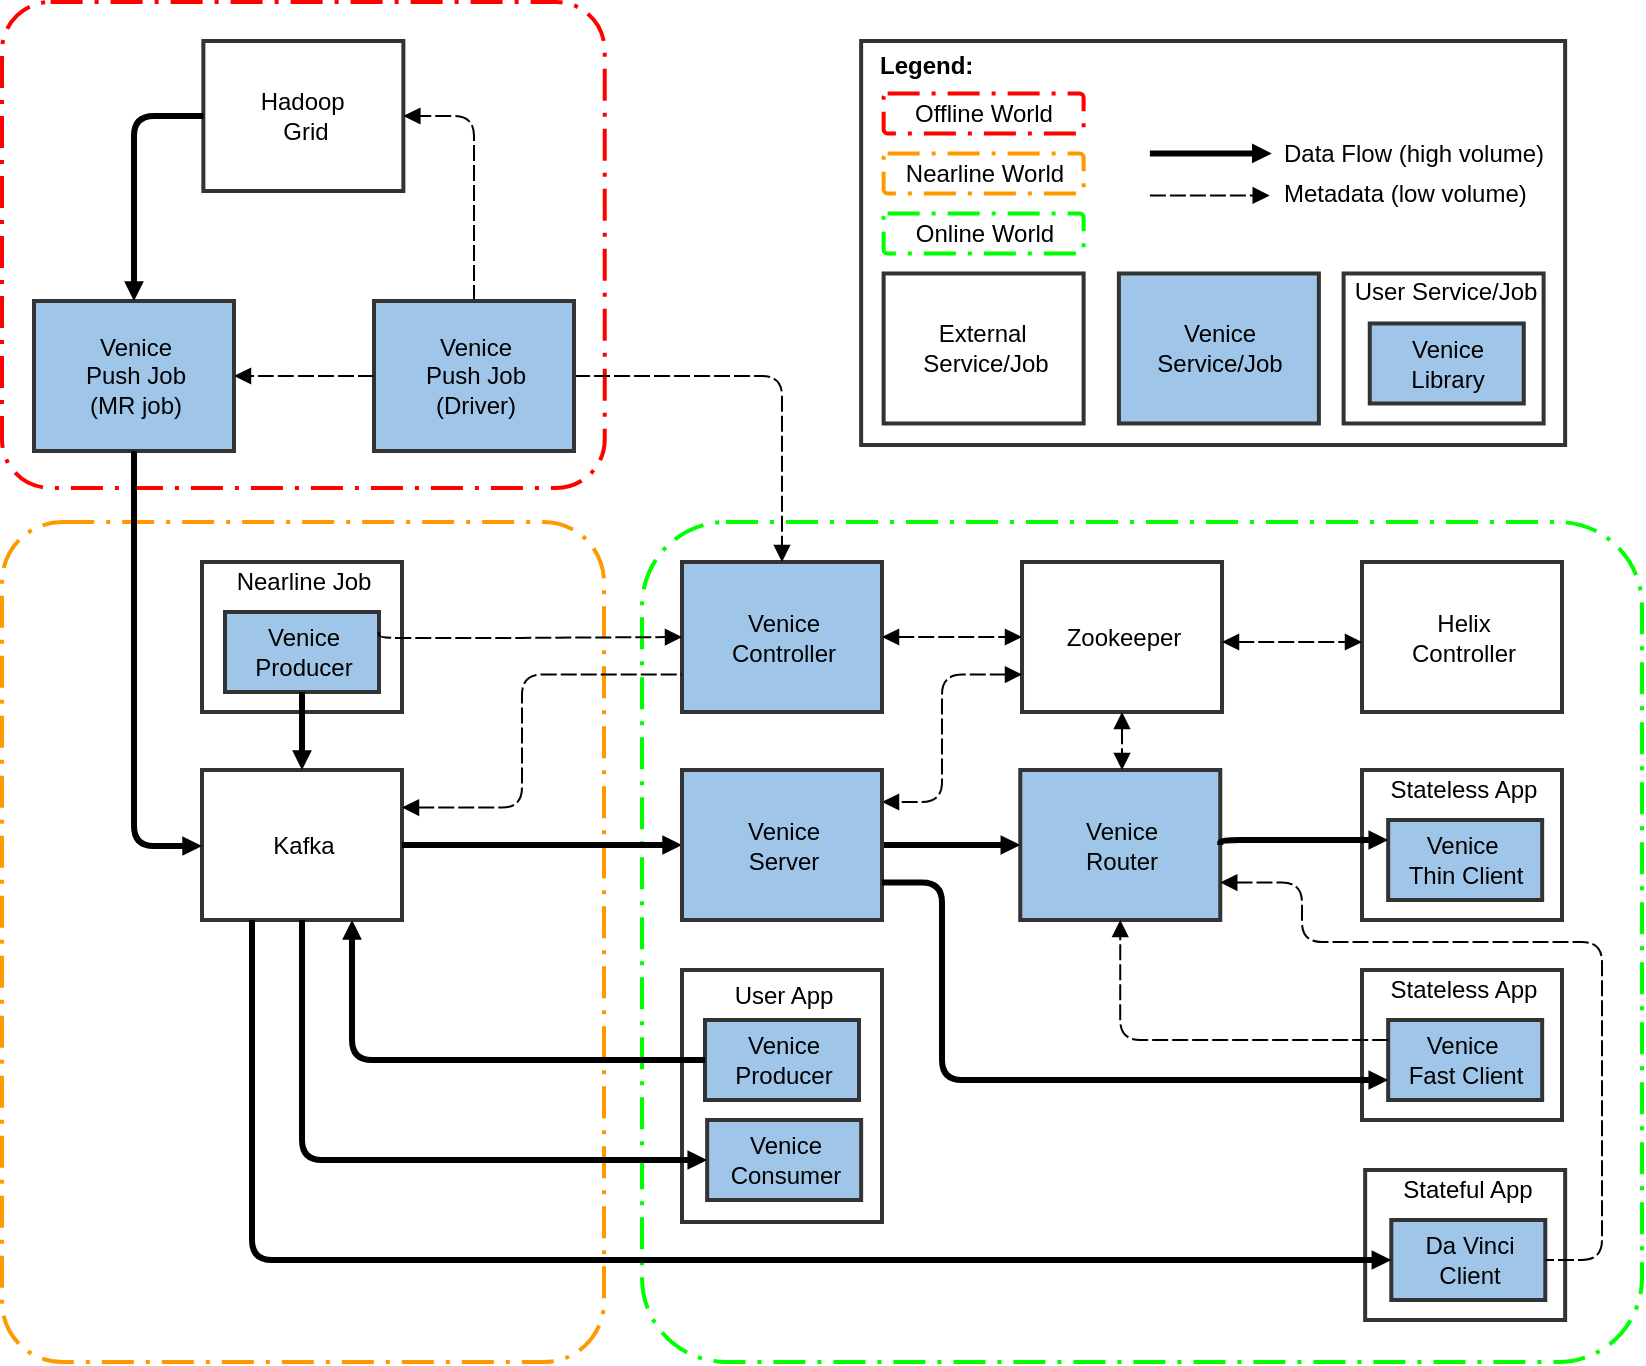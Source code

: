 <mxfile version="23.0.2" type="device">
  <diagram id="YfQHtT8Ea_gjUaj5En4G" name="Page-1">
    <mxGraphModel dx="1523" dy="1162" grid="1" gridSize="10" guides="1" tooltips="1" connect="1" arrows="1" fold="1" page="1" pageScale="1" pageWidth="850" pageHeight="1100" background="#FFFFFF" math="0" shadow="0">
      <root>
        <mxCell id="0" />
        <mxCell id="J9UiazW2wL2M" value="Layer 0" parent="0" />
        <mxCell id="16" style="shape=rect;rounded=1;arcSize=10;dashed=1;fillColor=none;dashPattern=8 3 1 3;strokeWidth=2;points=[[0.25,0,0],[0.5,0,0],[0.75,0,0],[1,0.25,0],[1,0.5,0],[1,0.75,0],[0.75,1,0],[0.5,1,0],[0.25,1,0],[0,0.75,0],[0,0.5,0],[0,0.25,0]];;shadow=0;strokeColor=#ff9900;opacity=100.0;gliffyId=24;" parent="J9UiazW2wL2M" vertex="1">
          <mxGeometry x="110" y="410" width="301" height="420" as="geometry" />
        </mxCell>
        <mxCell id="17" style="shape=rect;rounded=1;arcSize=10;dashed=1;fillColor=none;dashPattern=8 3 1 3;strokeWidth=2;points=[[0.25,0,0],[0.5,0,0],[0.75,0,0],[1,0.25,0],[1,0.5,0],[1,0.75,0],[0.75,1,0],[0.5,1,0],[0.25,1,0],[0,0.75,0],[0,0.5,0],[0,0.25,0]];;shadow=0;strokeColor=#00ff00;opacity=100.0;gliffyId=25;" parent="J9UiazW2wL2M" vertex="1">
          <mxGeometry x="430" y="410" width="500" height="420" as="geometry" />
        </mxCell>
        <mxCell id="2" style="shape=rect;rounded=1;arcSize=10;dashed=1;fillColor=none;dashPattern=8 3 1 3;strokeWidth=2;points=[[0.25,0,0],[0.5,0,0],[0.75,0,0],[1,0.25,0],[1,0.5,0],[1,0.75,0],[0.75,1,0],[0.5,1,0],[0.25,1,0],[0,0.75,0],[0,0.5,0],[0,0.25,0]];;shadow=0;strokeColor=#ff0000;opacity=100.0;gliffyId=22;" parent="J9UiazW2wL2M" vertex="1">
          <mxGeometry x="110" y="150" width="301.37" height="243" as="geometry" />
        </mxCell>
        <mxCell id="3" style="shape=rect;shadow=0;strokeWidth=2;fillColor=#ffffff;strokeColor=#333333;opacity=100.0;gliffyId=123;" parent="J9UiazW2wL2M" vertex="1">
          <mxGeometry x="539.57" y="169.5" width="352" height="202" as="geometry" />
        </mxCell>
        <mxCell id="4" value="&lt;div style=&#39;width: 93.0px;height:auto;word-break: break-word;&#39;&gt;&lt;div align=&quot;center&quot;&gt;&lt;span style=&quot;font-size:12px;text-decoration:none;font-family:Arial; line-height: 0;&quot;&gt;&lt;span style=&quot;text-decoration:none; line-height: normal;&quot;&gt;Venice&lt;/span&gt;&lt;/span&gt;&lt;/div&gt;&lt;div align=&quot;center&quot;&gt;&lt;span style=&quot;font-size:12px;text-decoration:none;font-family:Arial; line-height: 0;&quot;&gt;&lt;span style=&quot;text-decoration:none; line-height: normal;&quot;&gt;Router&lt;/span&gt;&lt;/span&gt;&lt;/div&gt;&lt;/div&gt;" style="shape=rect;shadow=0;strokeWidth=2;fillColor=#9fc5e8;strokeColor=#333333;opacity=100.0;html=1;nl2Br=0;verticalAlign=middle;align=center;spacingLeft=8.0;spacingRight=6;whiteSpace=wrap;gliffyId=2;" parent="J9UiazW2wL2M" vertex="1">
          <mxGeometry x="619.13" y="534" width="100" height="75" as="geometry" />
        </mxCell>
        <mxCell id="6" style="shape=filledEdge;strokeWidth=3;strokeColor=#000000;fillColor=none;startArrow=none;startFill=0;startSize=6;endArrow=block;endFill=1;endSize=2;rounded=1;gliffyId=9;edgeStyle=orthogonalEdgeStyle;exitX=1;exitY=0.5;exitDx=0;exitDy=0;" parent="J9UiazW2wL2M" source="36" target="4" edge="1">
          <mxGeometry width="100" height="100" relative="1" as="geometry">
            <Array as="points">
              <mxPoint x="560" y="572" />
              <mxPoint x="560" y="572" />
            </Array>
          </mxGeometry>
        </mxCell>
        <mxCell id="8" value="&lt;div style=&quot;width: 93.0px;height:auto;word-break: break-word;&quot;&gt;&lt;div align=&quot;center&quot;&gt;&lt;span style=&quot;font-size:12px;text-decoration:none;font-family:Arial; line-height: 0;&quot;&gt;&lt;span style=&quot;text-decoration:none; line-height: normal;&quot;&gt;Kafka&lt;/span&gt;&lt;/span&gt;&lt;/div&gt;&lt;/div&gt;" style="shape=rect;shadow=0;strokeWidth=2;fillColor=#FFFFFF;strokeColor=#333333;opacity=100.0;html=1;nl2Br=0;verticalAlign=middle;align=center;spacingLeft=8.0;spacingRight=6;whiteSpace=wrap;gliffyId=10;" parent="J9UiazW2wL2M" vertex="1">
          <mxGeometry x="210.0" y="534" width="100" height="75" as="geometry" />
        </mxCell>
        <mxCell id="9" style="shape=filledEdge;strokeWidth=3;strokeColor=#000000;fillColor=none;startArrow=none;startFill=0;startSize=6;endArrow=block;endFill=1;endSize=2;rounded=1;gliffyId=12;edgeStyle=orthogonalEdgeStyle;exitX=1;exitY=0.5;exitDx=0;exitDy=0;entryX=0;entryY=0.5;entryDx=0;entryDy=0;" parent="J9UiazW2wL2M" source="8" target="36" edge="1">
          <mxGeometry width="100" height="100" relative="1" as="geometry">
            <Array as="points">
              <mxPoint x="390" y="572" />
            </Array>
          </mxGeometry>
        </mxCell>
        <mxCell id="10" value="&lt;div style=&#39;width: 93.0px;height:auto;word-break: break-word;&#39;&gt;&lt;div align=&quot;center&quot;&gt;&lt;span style=&quot;font-size:12px;text-decoration:none;font-family:Arial; line-height: 0;&quot;&gt;&lt;span style=&quot;text-decoration:none; line-height: normal;&quot;&gt;Venice&lt;br /&gt;Push Job&lt;/span&gt;&lt;/span&gt;&lt;/div&gt;&lt;div align=&quot;center&quot;&gt;&lt;span style=&quot;font-size:12px;text-decoration:none;font-family:Arial; line-height: 0;&quot;&gt;&lt;span style=&quot;text-decoration:none; line-height: normal;&quot;&gt;(MR job)&lt;/span&gt;&lt;/span&gt;&lt;/div&gt;&lt;/div&gt;" style="shape=rect;shadow=0;strokeWidth=2;fillColor=#9fc5e8;strokeColor=#333333;opacity=100.0;html=1;nl2Br=0;verticalAlign=middle;align=center;spacingLeft=8.0;spacingRight=6;whiteSpace=wrap;gliffyId=13;" parent="J9UiazW2wL2M" vertex="1">
          <mxGeometry x="126" y="299.5" width="100" height="75" as="geometry" />
        </mxCell>
        <mxCell id="11" value="&lt;div style=&quot;width: 93.0px;height:auto;word-break: break-word;&quot;&gt;&lt;div align=&quot;center&quot;&gt;&lt;span style=&quot;font-size:12px;text-decoration:none;font-family:Arial; line-height: 0;&quot;&gt;&lt;span style=&quot;text-decoration:none; line-height: normal;&quot;&gt;Hadoop&amp;nbsp;&lt;/span&gt;&lt;/span&gt;&lt;/div&gt;&lt;div align=&quot;center&quot;&gt;&lt;span style=&quot;font-size:12px;text-decoration:none;font-family:Arial; line-height: 0;&quot;&gt;&lt;span style=&quot;text-decoration:none; line-height: normal;&quot;&gt;Grid&lt;/span&gt;&lt;/span&gt;&lt;/div&gt;&lt;/div&gt;" style="shape=rect;shadow=0;strokeWidth=2;fillColor=#FFFFFF;strokeColor=#333333;opacity=100.0;html=1;nl2Br=0;verticalAlign=middle;align=center;spacingLeft=8.0;spacingRight=6;whiteSpace=wrap;gliffyId=15;" parent="J9UiazW2wL2M" vertex="1">
          <mxGeometry x="210.68" y="169.5" width="100" height="75" as="geometry" />
        </mxCell>
        <mxCell id="12" style="shape=filledEdge;strokeWidth=3;strokeColor=#000000;fillColor=none;startArrow=none;startFill=0;startSize=6;endArrow=block;endFill=1;endSize=2;rounded=1;gliffyId=17;edgeStyle=orthogonalEdgeStyle;entryX=0.5;entryY=0;entryDx=0;entryDy=0;exitX=0;exitY=0.5;exitDx=0;exitDy=0;" parent="J9UiazW2wL2M" source="11" target="10" edge="1">
          <mxGeometry width="100" height="100" relative="1" as="geometry">
            <Array as="points">
              <mxPoint x="176" y="207" />
            </Array>
          </mxGeometry>
        </mxCell>
        <mxCell id="13" style="shape=filledEdge;strokeWidth=3;strokeColor=#000000;fillColor=none;startArrow=none;startFill=0;startSize=6;endArrow=block;endFill=1;endSize=2;rounded=1;gliffyId=18;edgeStyle=orthogonalEdgeStyle;" parent="J9UiazW2wL2M" source="10" target="8" edge="1">
          <mxGeometry width="100" height="100" relative="1" as="geometry">
            <Array as="points">
              <mxPoint x="176" y="572" />
            </Array>
          </mxGeometry>
        </mxCell>
        <mxCell id="18" value="&lt;div style=&#39;width: 93.0px;height:auto;word-break: break-word;&#39;&gt;&lt;div align=&quot;center&quot;&gt;&lt;span style=&quot;font-size:12px;text-decoration:none;font-family:Arial; line-height: 0;&quot;&gt;&lt;span style=&quot;text-decoration:none; line-height: normal;&quot;&gt;Venice&lt;/span&gt;&lt;/span&gt;&lt;/div&gt;&lt;div align=&quot;center&quot;&gt;&lt;span style=&quot;font-size:12px;text-decoration:none;font-family:Arial; line-height: 0;&quot;&gt;&lt;span style=&quot;text-decoration:none; line-height: normal;&quot;&gt;Controller&lt;/span&gt;&lt;/span&gt;&lt;/div&gt;&lt;/div&gt;" style="shape=rect;shadow=0;strokeWidth=2;fillColor=#9fc5e8;strokeColor=#333333;opacity=100.0;html=1;nl2Br=0;verticalAlign=middle;align=center;spacingLeft=8.0;spacingRight=6;whiteSpace=wrap;gliffyId=34;" parent="J9UiazW2wL2M" vertex="1">
          <mxGeometry x="450" y="430" width="100" height="75" as="geometry" />
        </mxCell>
        <mxCell id="19" value="&lt;div style=&#39;width: 93.0px;height:auto;word-break: break-word;&#39;&gt;&lt;div align=&quot;center&quot;&gt;&lt;span style=&quot;font-size:12px;text-decoration:none;font-family:Arial; line-height: 0;&quot;&gt;&lt;span style=&quot;text-decoration:none; line-height: normal;&quot;&gt;Zookeeper&lt;/span&gt;&lt;/span&gt;&lt;/div&gt;&lt;/div&gt;" style="shape=rect;shadow=0;strokeWidth=2;fillColor=#FFFFFF;strokeColor=#333333;opacity=100.0;html=1;nl2Br=0;verticalAlign=middle;align=center;spacingLeft=8.0;spacingRight=6;whiteSpace=wrap;gliffyId=41;" parent="J9UiazW2wL2M" vertex="1">
          <mxGeometry x="620.004" y="430" width="100" height="75" as="geometry" />
        </mxCell>
        <mxCell id="20" style="shape=filledEdge;strokeWidth=1;strokeColor=#000000;fillColor=none;startArrow=none;startFill=0;startSize=6;endArrow=block;endFill=1;endSize=6;rounded=1;dashed=1;fixDash=1;dashPattern=8.0 2.0;gliffyId=45;edgeStyle=orthogonalEdgeStyle;entryX=0.5;entryY=0;entryDx=0;entryDy=0;" parent="J9UiazW2wL2M" source="38" target="18" edge="1">
          <mxGeometry width="100" height="100" relative="1" as="geometry">
            <Array as="points">
              <mxPoint x="500" y="337" />
            </Array>
          </mxGeometry>
        </mxCell>
        <mxCell id="21" style="shape=filledEdge;strokeWidth=1;strokeColor=#000000;fillColor=none;startArrow=block;startFill=1;startSize=6;endArrow=block;endFill=1;endSize=6;rounded=1;dashed=1;fixDash=1;dashPattern=8.0 2.0;gliffyId=46;edgeStyle=orthogonalEdgeStyle;exitX=0;exitY=0.75;exitDx=0;exitDy=0;" parent="J9UiazW2wL2M" source="19" target="36" edge="1">
          <mxGeometry width="100" height="100" relative="1" as="geometry">
            <Array as="points">
              <mxPoint x="580" y="486" />
              <mxPoint x="580" y="550" />
            </Array>
          </mxGeometry>
        </mxCell>
        <mxCell id="24" style="shape=filledEdge;strokeWidth=1;strokeColor=#000000;fillColor=none;startArrow=none;startFill=0;startSize=6;endArrow=block;endFill=1;endSize=6;rounded=1;dashed=1;fixDash=1;dashPattern=8.0 2.0;gliffyId=51;edgeStyle=orthogonalEdgeStyle;entryX=1;entryY=0.5;entryDx=0;entryDy=0;exitX=0.5;exitY=0;exitDx=0;exitDy=0;" parent="J9UiazW2wL2M" source="38" target="11" edge="1">
          <mxGeometry width="100" height="100" relative="1" as="geometry">
            <Array as="points">
              <mxPoint x="346" y="207" />
            </Array>
            <mxPoint x="385.32" y="299.5" as="sourcePoint" />
            <mxPoint x="350.0" y="207" as="targetPoint" />
          </mxGeometry>
        </mxCell>
        <mxCell id="26" value="&lt;div style=&#39;width: 93.923px;height:auto;word-break: break-word;&#39;&gt;&lt;div align=&quot;center&quot;&gt;&lt;span style=&quot;font-size:12px;text-decoration:none;font-family:Arial; line-height: 0;&quot;&gt;&lt;span style=&quot;text-decoration:none; line-height: normal;&quot;&gt;Nearline World&lt;/span&gt;&lt;/span&gt;&lt;/div&gt;&lt;/div&gt;" style="shape=rect;rounded=1;arcSize=10;dashed=1;fillColor=none;dashPattern=8 3 1 3;strokeWidth=2;points=[[0.25,0,0],[0.5,0,0],[0.75,0,0],[1,0.25,0],[1,0.5,0],[1,0.75,0],[0.75,1,0],[0.5,1,0],[0.25,1,0],[0,0.75,0],[0,0.5,0],[0,0.25,0]];;shadow=0;strokeColor=#ff9900;opacity=100.0;html=1;nl2Br=0;verticalAlign=middle;align=center;spacingLeft=1.538;spacingRight=0;whiteSpace=wrap;gliffyId=57;" parent="J9UiazW2wL2M" vertex="1">
          <mxGeometry x="550.81" y="225.74" width="100" height="20" as="geometry" />
        </mxCell>
        <mxCell id="27" value="&lt;div style=&#39;width: 95.71px;height:auto;word-break: break-word;&#39;&gt;&lt;div align=&quot;center&quot;&gt;&lt;span style=&quot;font-size:12px;text-decoration:none;font-family:Arial; line-height: 0;&quot;&gt;&lt;span style=&quot;text-decoration:none; line-height: normal;&quot;&gt;Offline World&lt;/span&gt;&lt;/span&gt;&lt;/div&gt;&lt;/div&gt;" style="shape=rect;rounded=1;arcSize=10;dashed=1;fillColor=none;dashPattern=8 3 1 3;strokeWidth=2;points=[[0.25,0,0],[0.5,0,0],[0.75,0,0],[1,0.25,0],[1,0.5,0],[1,0.75,0],[0.75,1,0],[0.5,1,0],[0.25,1,0],[0,0.75,0],[0,0.5,0],[0,0.25,0]];;shadow=0;strokeColor=#ff0000;opacity=100.0;html=1;nl2Br=0;verticalAlign=middle;align=center;spacingLeft=0.645;spacingRight=0;whiteSpace=wrap;gliffyId=58;" parent="J9UiazW2wL2M" vertex="1">
          <mxGeometry x="550.81" y="195.74" width="100" height="20" as="geometry" />
        </mxCell>
        <mxCell id="28" value="&lt;div style=&#39;width: 93.923px;height:auto;word-break: break-word;&#39;&gt;&lt;div align=&quot;center&quot;&gt;&lt;span style=&quot;font-size:12px;text-decoration:none;font-family:Arial; line-height: 0;&quot;&gt;&lt;span style=&quot;text-decoration:none; line-height: normal;&quot;&gt;Online World&lt;/span&gt;&lt;/span&gt;&lt;/div&gt;&lt;/div&gt;" style="shape=rect;rounded=1;arcSize=10;dashed=1;fillColor=none;dashPattern=8 3 1 3;strokeWidth=2;points=[[0.25,0,0],[0.5,0,0],[0.75,0,0],[1,0.25,0],[1,0.5,0],[1,0.75,0],[0.75,1,0],[0.5,1,0],[0.25,1,0],[0,0.75,0],[0,0.5,0],[0,0.25,0]];;shadow=0;strokeColor=#00ff00;opacity=100.0;html=1;nl2Br=0;verticalAlign=middle;align=center;spacingLeft=1.538;spacingRight=0;whiteSpace=wrap;gliffyId=61;" parent="J9UiazW2wL2M" vertex="1">
          <mxGeometry x="550.81" y="255.74" width="100" height="20" as="geometry" />
        </mxCell>
        <mxCell id="29" value="&lt;div style=&quot;width: 93.0px;height:auto;word-break: break-word;&quot;&gt;&lt;div align=&quot;center&quot;&gt;&lt;span style=&quot;font-size:12px;text-decoration:none;font-family:Arial; line-height: 0;&quot;&gt;&lt;span style=&quot;text-decoration:none; line-height: normal;&quot;&gt;Venice&lt;br&gt;Service/Job&lt;/span&gt;&lt;/span&gt;&lt;/div&gt;&lt;/div&gt;" style="shape=rect;shadow=0;strokeWidth=2;fillColor=#9fc5e8;strokeColor=#333333;opacity=100.0;html=1;nl2Br=0;verticalAlign=middle;align=center;spacingLeft=8.0;spacingRight=6;whiteSpace=wrap;gliffyId=63;" parent="J9UiazW2wL2M" vertex="1">
          <mxGeometry x="668.44" y="285.74" width="100" height="75" as="geometry" />
        </mxCell>
        <mxCell id="30" value="&lt;div style=&quot;width: 93.0px;height:auto;word-break: break-word;&quot;&gt;&lt;div align=&quot;center&quot;&gt;&lt;span style=&quot;font-size:12px;text-decoration:none;font-family:Arial; line-height: normal;&quot;&gt; External&amp;nbsp;&lt;/span&gt;&lt;/div&gt;&lt;div align=&quot;center&quot;&gt;&lt;span style=&quot;font-size:12px;text-decoration:none;font-family:Arial; line-height: normal;&quot;&gt;Service/Job&lt;/span&gt;&lt;/div&gt;&lt;/div&gt;" style="shape=rect;shadow=0;strokeWidth=2;fillColor=#FFFFFF;strokeColor=#333333;opacity=100.0;html=1;nl2Br=0;verticalAlign=middle;align=center;spacingLeft=8.0;spacingRight=6;whiteSpace=wrap;gliffyId=257;" parent="J9UiazW2wL2M" vertex="1">
          <mxGeometry x="550.81" y="285.74" width="100" height="75" as="geometry" />
        </mxCell>
        <mxCell id="31" style="shape=filledEdge;strokeWidth=3;strokeColor=#000000;fillColor=none;startArrow=none;startFill=0;startSize=6;endArrow=block;endFill=1;endSize=2;rounded=1;gliffyId=67;edgeStyle=orthogonalEdgeStyle;" parent="J9UiazW2wL2M" edge="1">
          <mxGeometry width="99.98" height="100" relative="1" as="geometry">
            <mxPoint x="683.94" y="225.74" as="sourcePoint" />
            <mxPoint x="744.864" y="225.74" as="targetPoint" />
            <Array as="points">
              <mxPoint x="714.402" y="225.74" />
            </Array>
          </mxGeometry>
        </mxCell>
        <mxCell id="32" value="&lt;div style=&#39;width: 139.112px;height:auto;word-break: break-word;&#39;&gt;&lt;div align=&quot;left&quot;&gt;&lt;span style=&quot;font-size:12px;font-family:Arial; line-height: 0;&quot;&gt;&lt;span style=&quot; line-height: normal;&quot;&gt;Data Flow (high volume)&lt;/span&gt;&lt;/span&gt;&lt;/div&gt;&lt;/div&gt;" style="text;html=1;nl2Br=0;html=1;nl2Br=0;verticalAlign=middle;align=left;spacingLeft=0.0;spacingRight=0;whiteSpace=wrap;gliffyId=71;" parent="J9UiazW2wL2M" vertex="1">
          <mxGeometry x="749.458" y="218.74" width="142.112" height="14" as="geometry" />
        </mxCell>
        <mxCell id="33" style="shape=filledEdge;strokeWidth=1;strokeColor=#000000;fillColor=none;startArrow=none;startFill=0;startSize=6;endArrow=block;endFill=1;endSize=6;rounded=1;dashed=1;fixDash=1;dashPattern=8.0 2.0;gliffyId=77;edgeStyle=orthogonalEdgeStyle;" parent="J9UiazW2wL2M" edge="1">
          <mxGeometry width="99.98" height="100" relative="1" as="geometry">
            <mxPoint x="683.94" y="246.74" as="sourcePoint" />
            <mxPoint x="743.864" y="246.74" as="targetPoint" />
            <Array as="points">
              <mxPoint x="713.902" y="246.74" />
            </Array>
          </mxGeometry>
        </mxCell>
        <mxCell id="34" value="&lt;div style=&#39;width: 139.112px;height:auto;word-break: break-word;&#39;&gt;&lt;div align=&quot;left&quot;&gt;&lt;span style=&quot;font-size:12px;font-family:Arial; line-height: 0;&quot;&gt;&lt;span style=&quot; line-height: normal;&quot;&gt;Metadata (low volume)&lt;/span&gt;&lt;/span&gt;&lt;/div&gt;&lt;/div&gt;" style="text;html=1;nl2Br=0;html=1;nl2Br=0;verticalAlign=middle;align=left;spacingLeft=0.0;spacingRight=0;whiteSpace=wrap;gliffyId=76;" parent="J9UiazW2wL2M" vertex="1">
          <mxGeometry x="749.458" y="238.74" width="142.112" height="14" as="geometry" />
        </mxCell>
        <mxCell id="35" value="&lt;div style=&#39;width: 147.0px;height:auto;word-break: break-word;&#39;&gt;&lt;div align=&quot;left&quot;&gt;&lt;span style=&quot;font-weight:bold;font-size:12px;font-family:Arial; line-height: 0;&quot;&gt;&lt;span style=&quot; line-height: normal;&quot;&gt;Legend:&lt;/span&gt;&lt;/span&gt;&lt;/div&gt;&lt;/div&gt;" style="text;html=1;nl2Br=0;html=1;nl2Br=0;verticalAlign=middle;align=left;spacingLeft=0.0;spacingRight=0;whiteSpace=wrap;gliffyId=120;" parent="J9UiazW2wL2M" vertex="1">
          <mxGeometry x="546.81" y="174.5" width="150" height="14" as="geometry" />
        </mxCell>
        <mxCell id="36" value="&lt;div style=&#39;width: 93.0px;height:auto;word-break: break-word;&#39;&gt;&lt;div align=&quot;center&quot;&gt;&lt;span style=&quot;font-size:12px;text-decoration:none;font-family:Arial; line-height: 0;&quot;&gt;&lt;span style=&quot;text-decoration:none; line-height: normal;&quot;&gt;Venice&lt;/span&gt;&lt;/span&gt;&lt;/div&gt;&lt;div align=&quot;center&quot;&gt;&lt;span style=&quot;font-size:12px;text-decoration:none;font-family:Arial; line-height: 0;&quot;&gt;&lt;span style=&quot;text-decoration:none; line-height: normal;&quot;&gt;Server&lt;/span&gt;&lt;/span&gt;&lt;/div&gt;&lt;/div&gt;" style="shape=rect;shadow=0;strokeWidth=2;fillColor=#9fc5e8;strokeColor=#333333;opacity=100.0;html=1;nl2Br=0;verticalAlign=middle;align=center;spacingLeft=8.0;spacingRight=6;whiteSpace=wrap;gliffyId=7;" parent="J9UiazW2wL2M" vertex="1">
          <mxGeometry x="450" y="534" width="100" height="75" as="geometry" />
        </mxCell>
        <mxCell id="37" style="shape=filledEdge;strokeWidth=1;strokeColor=#000000;fillColor=none;startArrow=block;startFill=1;startSize=6;endArrow=none;endFill=0;endSize=6;rounded=1;dashed=1;fixDash=1;dashPattern=8.0 2.0;gliffyId=146;edgeStyle=orthogonalEdgeStyle;entryX=0;entryY=0.75;entryDx=0;entryDy=0;exitX=1;exitY=0.25;exitDx=0;exitDy=0;" parent="J9UiazW2wL2M" source="8" target="18" edge="1">
          <mxGeometry width="100" height="100" relative="1" as="geometry">
            <Array as="points">
              <mxPoint x="370" y="553" />
              <mxPoint x="370" y="486" />
            </Array>
          </mxGeometry>
        </mxCell>
        <mxCell id="38" value="&lt;div style=&quot;width: 93.0px;height:auto;word-break: break-word;&quot;&gt;&lt;div align=&quot;center&quot;&gt;&lt;span style=&quot;font-size:12px;text-decoration:none;font-family:Arial; line-height: 0;&quot;&gt;&lt;span style=&quot;text-decoration:none; line-height: normal;&quot;&gt;Venice &lt;br&gt;Push Job&lt;/span&gt;&lt;/span&gt;&lt;/div&gt;&lt;div align=&quot;center&quot;&gt;&lt;span style=&quot;font-size:12px;text-decoration:none;font-family:Arial; line-height: 0;&quot;&gt;&lt;span style=&quot;text-decoration:none; line-height: normal;&quot;&gt;(Driver)&lt;/span&gt;&lt;/span&gt;&lt;/div&gt;&lt;/div&gt;" style="shape=rect;shadow=0;strokeWidth=2;fillColor=#9fc5e8;strokeColor=#333333;opacity=100.0;html=1;nl2Br=0;verticalAlign=middle;align=center;spacingLeft=8.0;spacingRight=6;whiteSpace=wrap;gliffyId=161;" parent="J9UiazW2wL2M" vertex="1">
          <mxGeometry x="296" y="299.5" width="100" height="75" as="geometry" />
        </mxCell>
        <mxCell id="39" style="shape=filledEdge;strokeWidth=1;strokeColor=#000000;fillColor=none;startArrow=none;startFill=0;startSize=6;endArrow=block;endFill=1;endSize=6;rounded=1;dashed=1;fixDash=1;dashPattern=8.0 2.0;gliffyId=163;edgeStyle=orthogonalEdgeStyle;" parent="J9UiazW2wL2M" source="38" target="10" edge="1">
          <mxGeometry width="100" height="100" relative="1" as="geometry">
            <Array as="points">
              <mxPoint x="296" y="337" />
              <mxPoint x="272.667" y="337" />
              <mxPoint x="249.333" y="337" />
              <mxPoint x="226" y="337" />
            </Array>
          </mxGeometry>
        </mxCell>
        <mxCell id="40" style="group;gliffyId=207;" parent="J9UiazW2wL2M" vertex="1">
          <mxGeometry x="210.0" y="430" width="100" height="75" as="geometry" />
        </mxCell>
        <mxCell id="41" value="&lt;div style=&quot;width: 93.0px;height:auto;word-break: break-word;&quot;&gt;&lt;div align=&quot;center&quot;&gt;&lt;span style=&quot;font-size:12px;text-decoration:none;font-family:Arial; line-height: 0;&quot;&gt;&lt;span style=&quot;text-decoration:none; line-height: normal;&quot;&gt;Nearline Job&lt;/span&gt;&lt;/span&gt;&lt;/div&gt;&lt;div align=&quot;center&quot;&gt;&lt;span style=&quot;font-size:12px;text-decoration:none;font-family:Arial; line-height: 0;&quot;&gt;&lt;span style=&quot;text-decoration:none; line-height: normal;&quot;&gt;&amp;nbsp;&lt;/span&gt;&lt;/span&gt;&lt;/div&gt;&lt;div align=&quot;center&quot;&gt;&lt;span style=&quot;font-size:12px;text-decoration:none;font-family:Arial; line-height: 0;&quot;&gt;&lt;span style=&quot;text-decoration:none; line-height: normal;&quot;&gt;&amp;nbsp;&lt;/span&gt;&lt;/span&gt;&lt;/div&gt;&lt;div align=&quot;center&quot;&gt;&lt;span style=&quot;font-size:12px;text-decoration:none;font-family:Arial; line-height: 0;&quot;&gt;&lt;span style=&quot;text-decoration:none; line-height: normal;&quot;&gt;&amp;nbsp;&lt;/span&gt;&lt;/span&gt;&lt;/div&gt;&lt;div align=&quot;center&quot;&gt;&lt;span style=&quot;font-size:12px;text-decoration:none;font-family:Arial; line-height: 0;&quot;&gt;&lt;span style=&quot;text-decoration:none; line-height: normal;&quot;&gt;&amp;nbsp;&lt;/span&gt;&lt;/span&gt;&lt;/div&gt;&lt;/div&gt;" style="shape=rect;shadow=0;strokeWidth=2;fillColor=#FFFFFF;strokeColor=#333333;opacity=100.0;html=1;nl2Br=0;verticalAlign=middle;align=center;spacingLeft=8.0;spacingRight=6;whiteSpace=wrap;gliffyId=19;" parent="40" vertex="1">
          <mxGeometry width="100" height="75" as="geometry" />
        </mxCell>
        <mxCell id="42" value="&lt;div style=&#39;width: 70.92px;height:auto;word-break: break-word;&#39;&gt;&lt;div align=&quot;center&quot;&gt;&lt;span style=&quot;font-size:12px;text-decoration:none;font-family:Arial; line-height: 0;&quot;&gt;&lt;span style=&quot;text-decoration:none; line-height: normal;&quot;&gt;Venice Producer&lt;/span&gt;&lt;/span&gt;&lt;/div&gt;&lt;/div&gt;" style="shape=rect;shadow=0;strokeWidth=2;fillColor=#9fc5e8;strokeColor=#333333;opacity=100.0;html=1;nl2Br=0;verticalAlign=middle;align=center;spacingLeft=7.54;spacingRight=6;whiteSpace=wrap;gliffyId=171;" parent="40" vertex="1">
          <mxGeometry x="11.5" y="25" width="77" height="40" as="geometry" />
        </mxCell>
        <mxCell id="49" style="group;gliffyId=191;" parent="J9UiazW2wL2M" vertex="1">
          <mxGeometry x="790" y="534" width="100" height="75" as="geometry" />
        </mxCell>
        <mxCell id="50" value="&lt;div style=&#39;width: 93.0px;height:auto;word-break: break-word;&#39;&gt;&lt;div align=&quot;center&quot;&gt;&lt;span style=&quot;font-size:12px;font-family:Arial; line-height: normal;&quot;&gt;Stateless App&lt;span style=&quot;text-decoration:none; line-height: normal;&quot;&gt;&lt;br /&gt;&lt;/span&gt;&lt;/span&gt;&lt;/div&gt;&lt;div align=&quot;center&quot;&gt;&lt;span style=&quot;font-size:12px;text-decoration:none;font-family:Arial; line-height: normal;&quot;&gt;&amp;nbsp;&lt;/span&gt;&lt;/div&gt;&lt;div align=&quot;center&quot;&gt;&lt;span style=&quot;font-size:12px;text-decoration:none;font-family:Arial; line-height: normal;&quot;&gt;&amp;nbsp;&lt;/span&gt;&lt;/div&gt;&lt;div align=&quot;center&quot;&gt;&lt;span style=&quot;font-size:12px;text-decoration:none;font-family:Arial; line-height: normal;&quot;&gt;&amp;nbsp;&lt;/span&gt;&lt;/div&gt;&lt;div align=&quot;center&quot;&gt;&lt;span style=&quot;font-size:12px;text-decoration:none;font-family:Arial; line-height: normal;&quot;&gt;&amp;nbsp;&lt;/span&gt;&lt;/div&gt;&lt;/div&gt;" style="shape=rect;shadow=0;strokeWidth=2;fillColor=#ffffff;strokeColor=#333333;opacity=100.0;html=1;nl2Br=0;verticalAlign=middle;align=center;spacingLeft=8.0;spacingRight=6;whiteSpace=wrap;gliffyId=0;" parent="49" vertex="1">
          <mxGeometry width="100" height="75" as="geometry" />
        </mxCell>
        <mxCell id="51" value="&lt;div style=&quot;width: 70.92px;height:auto;word-break: break-word;&quot;&gt;&lt;div align=&quot;center&quot;&gt;&lt;span style=&quot;font-size:12px;text-decoration:none;font-family:Arial; line-height: 0;&quot;&gt;&lt;span style=&quot;text-decoration:none; line-height: normal;&quot;&gt;Venice&amp;nbsp;&lt;/span&gt;&lt;/span&gt;&lt;/div&gt;&lt;div align=&quot;center&quot;&gt;&lt;span style=&quot;font-size:12px;text-decoration:none;font-family:Arial; line-height: 0;&quot;&gt;&lt;span style=&quot;text-decoration:none; line-height: normal;&quot;&gt;Thin Client&lt;/span&gt;&lt;/span&gt;&lt;/div&gt;&lt;/div&gt;" style="shape=rect;shadow=0;strokeWidth=2;fillColor=#9fc5e8;strokeColor=#333333;opacity=100.0;html=1;nl2Br=0;verticalAlign=middle;align=center;spacingLeft=7.54;spacingRight=6;whiteSpace=wrap;gliffyId=173;" parent="49" vertex="1">
          <mxGeometry x="13.074" y="25" width="77" height="40" as="geometry" />
        </mxCell>
        <mxCell id="52" style="group;gliffyId=237;" parent="J9UiazW2wL2M" vertex="1">
          <mxGeometry x="790.0" y="634" width="100" height="75" as="geometry" />
        </mxCell>
        <mxCell id="53" value="&lt;div style=&#39;width: 93.0px;height:auto;word-break: break-word;&#39;&gt;&lt;div align=&quot;center&quot;&gt;&lt;span style=&quot;font-size:12px;font-family:Arial; line-height: normal;&quot;&gt;Stateless App&lt;span style=&quot;text-decoration:none; line-height: normal;&quot;&gt;&lt;br /&gt;&lt;/span&gt;&lt;/span&gt;&lt;/div&gt;&lt;div align=&quot;center&quot;&gt;&lt;span style=&quot;font-size:12px;text-decoration:none;font-family:Arial; line-height: normal;&quot;&gt;&amp;nbsp;&lt;/span&gt;&lt;/div&gt;&lt;div align=&quot;center&quot;&gt;&lt;span style=&quot;font-size:12px;text-decoration:none;font-family:Arial; line-height: normal;&quot;&gt;&amp;nbsp;&lt;/span&gt;&lt;/div&gt;&lt;div align=&quot;center&quot;&gt;&lt;span style=&quot;font-size:12px;text-decoration:none;font-family:Arial; line-height: normal;&quot;&gt;&amp;nbsp;&lt;/span&gt;&lt;/div&gt;&lt;div align=&quot;center&quot;&gt;&lt;span style=&quot;font-size:12px;text-decoration:none;font-family:Arial; line-height: normal;&quot;&gt;&amp;nbsp;&lt;/span&gt;&lt;/div&gt;&lt;/div&gt;" style="shape=rect;shadow=0;strokeWidth=2;fillColor=#ffffff;strokeColor=#333333;opacity=100.0;html=1;nl2Br=0;verticalAlign=middle;align=center;spacingLeft=8.0;spacingRight=6;whiteSpace=wrap;gliffyId=240;" parent="52" vertex="1">
          <mxGeometry width="100" height="75" as="geometry" />
        </mxCell>
        <mxCell id="54" value="&lt;div style=&quot;width: 70.92px;height:auto;word-break: break-word;&quot;&gt;&lt;div align=&quot;center&quot;&gt;&lt;span style=&quot;font-size:12px;text-decoration:none;font-family:Arial; line-height: 0;&quot;&gt;&lt;span style=&quot;text-decoration:none; line-height: normal;&quot;&gt;Venice&amp;nbsp;&lt;/span&gt;&lt;/span&gt;&lt;/div&gt;&lt;div align=&quot;center&quot;&gt;&lt;span style=&quot;font-size:12px;text-decoration:none;font-family:Arial; line-height: 0;&quot;&gt;&lt;span style=&quot;text-decoration:none; line-height: normal;&quot;&gt;Fast Client&lt;/span&gt;&lt;/span&gt;&lt;/div&gt;&lt;/div&gt;" style="shape=rect;shadow=0;strokeWidth=2;fillColor=#9fc5e8;strokeColor=#333333;opacity=100.0;html=1;nl2Br=0;verticalAlign=middle;align=center;spacingLeft=7.54;spacingRight=6;whiteSpace=wrap;gliffyId=238;" parent="52" vertex="1">
          <mxGeometry x="13.074" y="25" width="77" height="40" as="geometry" />
        </mxCell>
        <mxCell id="55" style="group;gliffyId=268;" parent="J9UiazW2wL2M" vertex="1">
          <mxGeometry x="780.81" y="285.74" width="100" height="75" as="geometry" />
        </mxCell>
        <mxCell id="56" value="&lt;div style=&quot;width: 93.0px;height:auto;word-break: break-word;&quot;&gt;&lt;div align=&quot;center&quot;&gt;&lt;span style=&quot;font-size:12px;font-family:Arial; line-height: normal;&quot;&gt;User Service/Job&lt;span style=&quot;text-decoration:none; line-height: normal;&quot;&gt;&lt;br&gt;&lt;/span&gt;&lt;/span&gt;&lt;/div&gt;&lt;div align=&quot;center&quot;&gt;&lt;span style=&quot;font-size:12px;text-decoration:none;font-family:Arial; line-height: normal;&quot;&gt;&amp;nbsp;&lt;/span&gt;&lt;/div&gt;&lt;div align=&quot;center&quot;&gt;&lt;span style=&quot;font-size:12px;text-decoration:none;font-family:Arial; line-height: normal;&quot;&gt;&amp;nbsp;&lt;/span&gt;&lt;/div&gt;&lt;div align=&quot;center&quot;&gt;&lt;span style=&quot;font-size:12px;text-decoration:none;font-family:Arial; line-height: normal;&quot;&gt;&amp;nbsp;&lt;/span&gt;&lt;/div&gt;&lt;div align=&quot;center&quot;&gt;&lt;span style=&quot;font-size:12px;text-decoration:none;font-family:Arial; line-height: normal;&quot;&gt;&amp;nbsp;&lt;/span&gt;&lt;/div&gt;&lt;/div&gt;" style="shape=rect;shadow=0;strokeWidth=2;fillColor=#ffffff;strokeColor=#333333;opacity=100.0;html=1;nl2Br=0;verticalAlign=middle;align=center;spacingLeft=8.0;spacingRight=6;whiteSpace=wrap;gliffyId=271;" parent="55" vertex="1">
          <mxGeometry width="100" height="75" as="geometry" />
        </mxCell>
        <mxCell id="57" value="&lt;div style=&#39;width: 70.92px;height:auto;word-break: break-word;&#39;&gt;&lt;div align=&quot;center&quot;&gt;&lt;span style=&quot;font-size:12px;text-decoration:none;font-family:Arial; line-height: 0;&quot;&gt;&lt;span style=&quot;text-decoration:none; line-height: normal;&quot;&gt;Venice Library&lt;/span&gt;&lt;/span&gt;&lt;/div&gt;&lt;/div&gt;" style="shape=rect;shadow=0;strokeWidth=2;fillColor=#9fc5e8;strokeColor=#333333;opacity=100.0;html=1;nl2Br=0;verticalAlign=middle;align=center;spacingLeft=7.54;spacingRight=6;whiteSpace=wrap;gliffyId=269;" parent="55" vertex="1">
          <mxGeometry x="13.074" y="25" width="77" height="40" as="geometry" />
        </mxCell>
        <mxCell id="58" value="&lt;div style=&#39;width: 93.0px;height:auto;word-break: break-word;&#39;&gt;&lt;div align=&quot;center&quot;&gt;&lt;span style=&quot;font-size:12px;font-family:Arial; line-height: normal;&quot;&gt;Stateful App&lt;span style=&quot;text-decoration:none; line-height: normal;&quot;&gt;&lt;br /&gt;&lt;/span&gt;&lt;/span&gt;&lt;/div&gt;&lt;div align=&quot;center&quot;&gt;&lt;span style=&quot;font-size:12px;text-decoration:none;font-family:Arial; line-height: normal;&quot;&gt;&amp;nbsp;&lt;/span&gt;&lt;/div&gt;&lt;div align=&quot;center&quot;&gt;&lt;span style=&quot;font-size:12px;text-decoration:none;font-family:Arial; line-height: normal;&quot;&gt;&amp;nbsp;&lt;/span&gt;&lt;/div&gt;&lt;div align=&quot;center&quot;&gt;&lt;span style=&quot;font-size:12px;text-decoration:none;font-family:Arial; line-height: normal;&quot;&gt;&amp;nbsp;&lt;/span&gt;&lt;/div&gt;&lt;div align=&quot;center&quot;&gt;&lt;span style=&quot;font-size:12px;text-decoration:none;font-family:Arial; line-height: normal;&quot;&gt;&amp;nbsp;&lt;/span&gt;&lt;/div&gt;&lt;/div&gt;" style="shape=rect;shadow=0;strokeWidth=2;fillColor=#ffffff;strokeColor=#333333;opacity=100.0;html=1;nl2Br=0;verticalAlign=middle;align=center;spacingLeft=8.0;spacingRight=6;whiteSpace=wrap;gliffyId=182;" parent="J9UiazW2wL2M" vertex="1">
          <mxGeometry x="791.574" y="734" width="100" height="75" as="geometry" />
        </mxCell>
        <mxCell id="59" value="&lt;div style=&#39;width: 70.92px;height:auto;word-break: break-word;&#39;&gt;&lt;div align=&quot;center&quot;&gt;&lt;span style=&quot;font-size:12px;text-decoration:none;font-family:Arial; line-height: 0;&quot;&gt;&lt;span style=&quot;text-decoration:none; line-height: normal;&quot;&gt;Da Vinci Client&lt;/span&gt;&lt;/span&gt;&lt;/div&gt;&lt;/div&gt;" style="shape=rect;shadow=0;strokeWidth=2;fillColor=#9fc5e8;strokeColor=#333333;opacity=100.0;html=1;nl2Br=0;verticalAlign=middle;align=center;spacingLeft=7.54;spacingRight=6;whiteSpace=wrap;gliffyId=180;" parent="J9UiazW2wL2M" vertex="1">
          <mxGeometry x="804.649" y="759" width="77" height="40" as="geometry" />
        </mxCell>
        <mxCell id="60" style="shape=filledEdge;strokeWidth=3;strokeColor=#000000;fillColor=none;startArrow=none;startFill=0;startSize=6;endArrow=block;endFill=1;endSize=2;rounded=1;gliffyId=186;edgeStyle=orthogonalEdgeStyle;exitX=0.25;exitY=1;exitDx=0;exitDy=0;" parent="J9UiazW2wL2M" source="8" target="59" edge="1">
          <mxGeometry width="100" height="100" relative="1" as="geometry">
            <Array as="points">
              <mxPoint x="235" y="779" />
            </Array>
          </mxGeometry>
        </mxCell>
        <mxCell id="63" style="shape=filledEdge;strokeWidth=1;strokeColor=#000000;fillColor=none;startArrow=none;startFill=0;startSize=6;endArrow=block;endFill=1;endSize=6;rounded=1;dashed=1;fixDash=1;dashPattern=8.0 2.0;gliffyId=254;edgeStyle=orthogonalEdgeStyle;exitX=0;exitY=0.25;exitDx=0;exitDy=0;entryX=0.5;entryY=1;entryDx=0;entryDy=0;" parent="J9UiazW2wL2M" source="54" target="4" edge="1">
          <mxGeometry width="100" height="100" relative="1" as="geometry">
            <Array as="points">
              <mxPoint x="669" y="669" />
            </Array>
          </mxGeometry>
        </mxCell>
        <mxCell id="70" style="shape=filledEdge;strokeWidth=1;strokeColor=#000000;fillColor=none;startArrow=none;startFill=0;startSize=6;endArrow=block;endFill=1;endSize=6;rounded=1;dashed=1;fixDash=1;dashPattern=8.0 2.0;gliffyId=213;edgeStyle=orthogonalEdgeStyle;exitX=1;exitY=0.25;exitDx=0;exitDy=0;entryX=0;entryY=0.5;entryDx=0;entryDy=0;" parent="J9UiazW2wL2M" source="42" target="18" edge="1">
          <mxGeometry width="100" height="100" relative="1" as="geometry">
            <Array as="points">
              <mxPoint x="299" y="468" />
              <mxPoint x="360" y="468" />
            </Array>
            <mxPoint x="355" y="460.5" as="sourcePoint" />
            <mxPoint x="420" y="400" as="targetPoint" />
          </mxGeometry>
        </mxCell>
        <mxCell id="71" style="shape=filledEdge;strokeWidth=1;strokeColor=#000000;fillColor=none;startArrow=block;startFill=1;startSize=6;endArrow=block;endFill=1;endSize=6;rounded=1;dashed=1;fixDash=1;dashPattern=8.0 2.0;gliffyId=216;edgeStyle=orthogonalEdgeStyle;" parent="J9UiazW2wL2M" source="19" target="4" edge="1">
          <mxGeometry width="100" height="100" relative="1" as="geometry">
            <Array as="points">
              <mxPoint x="669" y="540" />
              <mxPoint x="669" y="540" />
            </Array>
          </mxGeometry>
        </mxCell>
        <mxCell id="72" value="&lt;div style=&#39;width: 93.0px;height:auto;word-break: break-word;&#39;&gt;&lt;div align=&quot;center&quot;&gt;&lt;span style=&quot;font-size:12px;text-decoration:none;font-family:Arial; line-height: 0;&quot;&gt;&lt;span style=&quot;text-decoration:none; line-height: normal;&quot;&gt;Helix&lt;/span&gt;&lt;/span&gt;&lt;/div&gt;&lt;div align=&quot;center&quot;&gt;&lt;span style=&quot;font-size:12px;text-decoration:none;font-family:Arial; line-height: 0;&quot;&gt;&lt;span style=&quot;text-decoration:none; line-height: normal;&quot;&gt;Controller&lt;/span&gt;&lt;/span&gt;&lt;/div&gt;&lt;/div&gt;" style="shape=rect;shadow=0;strokeWidth=2;fillColor=#ffffff;strokeColor=#333333;opacity=100.0;html=1;nl2Br=0;verticalAlign=middle;align=center;spacingLeft=8.0;spacingRight=6;whiteSpace=wrap;gliffyId=217;" parent="J9UiazW2wL2M" vertex="1">
          <mxGeometry x="790.0" y="430" width="100" height="75" as="geometry" />
        </mxCell>
        <mxCell id="74" style="shape=filledEdge;strokeWidth=1;strokeColor=#000000;fillColor=none;startArrow=block;startFill=1;startSize=6;endArrow=block;endFill=1;endSize=6;rounded=1;dashed=1;fixDash=1;dashPattern=8.0 2.0;gliffyId=223;edgeStyle=orthogonalEdgeStyle;" parent="J9UiazW2wL2M" source="19" target="72" edge="1">
          <mxGeometry width="100" height="100" relative="1" as="geometry">
            <Array as="points">
              <mxPoint x="760" y="470" />
              <mxPoint x="760" y="470" />
            </Array>
          </mxGeometry>
        </mxCell>
        <mxCell id="7" style="shape=filledEdge;strokeWidth=3;strokeColor=#000000;fillColor=none;startArrow=none;startFill=0;startSize=6;endArrow=block;endFill=1;endSize=2;rounded=1;gliffyId=242;edgeStyle=orthogonalEdgeStyle;entryX=0;entryY=0.75;entryDx=0;entryDy=0;exitX=1;exitY=0.75;exitDx=0;exitDy=0;" parent="J9UiazW2wL2M" source="36" target="54" edge="1">
          <mxGeometry width="100" height="100" relative="1" as="geometry">
            <Array as="points">
              <mxPoint x="580" y="590" />
              <mxPoint x="580" y="689" />
            </Array>
          </mxGeometry>
        </mxCell>
        <mxCell id="5" style="shape=filledEdge;strokeWidth=3;strokeColor=#000000;fillColor=none;startArrow=none;startFill=0;startSize=6;endArrow=block;endFill=1;endSize=2;rounded=1;gliffyId=5;edgeStyle=orthogonalEdgeStyle;entryX=0;entryY=0.25;entryDx=0;entryDy=0;exitX=1;exitY=0.5;exitDx=0;exitDy=0;" parent="J9UiazW2wL2M" source="4" target="51" edge="1">
          <mxGeometry width="100" height="100" relative="1" as="geometry">
            <Array as="points">
              <mxPoint x="719" y="569" />
            </Array>
            <mxPoint x="720" y="580" as="sourcePoint" />
          </mxGeometry>
        </mxCell>
        <mxCell id="7GKs1qnetfFeGrcSqYAf-77" style="shape=filledEdge;strokeWidth=1;strokeColor=#000000;fillColor=none;startArrow=block;startFill=1;startSize=6;endArrow=block;endFill=1;endSize=6;rounded=1;dashed=1;fixDash=1;dashPattern=8.0 2.0;gliffyId=223;edgeStyle=orthogonalEdgeStyle;exitX=1;exitY=0.5;exitDx=0;exitDy=0;entryX=0;entryY=0.5;entryDx=0;entryDy=0;" parent="J9UiazW2wL2M" source="18" target="19" edge="1">
          <mxGeometry width="100" height="100" relative="1" as="geometry">
            <Array as="points" />
            <mxPoint x="549.13" y="467.25" as="sourcePoint" />
            <mxPoint x="620" y="470" as="targetPoint" />
          </mxGeometry>
        </mxCell>
        <mxCell id="14" style="shape=filledEdge;strokeWidth=3;strokeColor=#000000;fillColor=none;startArrow=none;startFill=0;startSize=6;endArrow=block;endFill=1;endSize=2;rounded=1;gliffyId=21;edgeStyle=orthogonalEdgeStyle;exitX=0.5;exitY=1;exitDx=0;exitDy=0;entryX=0.5;entryY=0;entryDx=0;entryDy=0;" parent="J9UiazW2wL2M" source="42" target="8" edge="1">
          <mxGeometry width="100" height="100" relative="1" as="geometry">
            <Array as="points">
              <mxPoint x="260" y="510" />
              <mxPoint x="260" y="510" />
            </Array>
          </mxGeometry>
        </mxCell>
        <mxCell id="7GKs1qnetfFeGrcSqYAf-82" style="shape=filledEdge;strokeWidth=1;strokeColor=#000000;fillColor=none;startArrow=block;startFill=1;startSize=6;endArrow=none;endFill=0;endSize=6;rounded=1;dashed=1;fixDash=1;dashPattern=8.0 2.0;gliffyId=216;edgeStyle=orthogonalEdgeStyle;entryX=1;entryY=0.5;entryDx=0;entryDy=0;exitX=1;exitY=0.75;exitDx=0;exitDy=0;" parent="J9UiazW2wL2M" source="4" target="59" edge="1">
          <mxGeometry width="100" height="100" relative="1" as="geometry">
            <Array as="points">
              <mxPoint x="760" y="590" />
              <mxPoint x="760" y="620" />
              <mxPoint x="910" y="620" />
              <mxPoint x="910" y="779" />
            </Array>
            <mxPoint x="920" y="660" as="sourcePoint" />
            <mxPoint x="920" y="739" as="targetPoint" />
          </mxGeometry>
        </mxCell>
        <mxCell id="44" value="&lt;div style=&quot;width: 93.0px;height:auto;word-break: break-word;&quot;&gt;&lt;div align=&quot;center&quot;&gt;&lt;span style=&quot;font-size:12px;text-decoration:none;font-family:Arial; line-height: 0;&quot;&gt;&lt;span style=&quot;text-decoration:none; line-height: normal;&quot;&gt;User App&lt;/span&gt;&lt;/span&gt;&lt;/div&gt;&lt;div align=&quot;center&quot;&gt;&lt;span style=&quot;font-size:12px;text-decoration:none;font-family:Arial; line-height: 0;&quot;&gt;&lt;span style=&quot;text-decoration:none; line-height: normal;&quot;&gt;&amp;nbsp;&lt;/span&gt;&lt;/span&gt;&lt;/div&gt;&lt;div align=&quot;center&quot;&gt;&lt;span style=&quot;font-size:12px;text-decoration:none;font-family:Arial; line-height: 0;&quot;&gt;&lt;span style=&quot;text-decoration:none; line-height: normal;&quot;&gt;&amp;nbsp;&lt;/span&gt;&lt;/span&gt;&lt;/div&gt;&lt;div align=&quot;center&quot;&gt;&lt;span style=&quot;font-size:12px;text-decoration:none;font-family:Arial; line-height: 0;&quot;&gt;&lt;span style=&quot;text-decoration:none; line-height: normal;&quot;&gt;&amp;nbsp; &amp;nbsp;&amp;nbsp;&lt;/span&gt;&lt;/span&gt;&lt;span style=&quot;text-decoration:none; line-height: normal;&quot;&gt;&amp;nbsp;&lt;/span&gt;&lt;/div&gt;&lt;div align=&quot;center&quot;&gt;&lt;span style=&quot;font-size:12px;text-decoration:none;font-family:Arial; line-height: 0;&quot;&gt;&lt;span style=&quot;text-decoration:none; line-height: normal;&quot;&gt;&amp;nbsp;&lt;/span&gt;&lt;/span&gt;&lt;/div&gt;&lt;div align=&quot;center&quot;&gt;&lt;span style=&quot;font-size:12px;text-decoration:none;font-family:Arial; line-height: 0;&quot;&gt;&lt;span style=&quot;text-decoration:none; line-height: normal;&quot;&gt;&lt;br&gt;&lt;/span&gt;&lt;/span&gt;&lt;/div&gt;&lt;div align=&quot;center&quot;&gt;&lt;span style=&quot;font-size:12px;text-decoration:none;font-family:Arial; line-height: 0;&quot;&gt;&lt;span style=&quot;text-decoration:none; line-height: normal;&quot;&gt;&lt;br&gt;&lt;/span&gt;&lt;/span&gt;&lt;/div&gt;&lt;div align=&quot;center&quot;&gt;&lt;span style=&quot;font-size:12px;text-decoration:none;font-family:Arial; line-height: 0;&quot;&gt;&lt;span style=&quot;text-decoration:none; line-height: normal;&quot;&gt;&lt;br&gt;&lt;/span&gt;&lt;/span&gt;&lt;/div&gt;&lt;/div&gt;" style="shape=rect;shadow=0;strokeWidth=2;fillColor=#FFFFFF;strokeColor=#333333;opacity=100.0;html=1;nl2Br=0;verticalAlign=middle;align=center;spacingLeft=8.0;spacingRight=6;whiteSpace=wrap;gliffyId=231;" parent="J9UiazW2wL2M" vertex="1">
          <mxGeometry x="450" y="634" width="100" height="126" as="geometry" />
        </mxCell>
        <mxCell id="45" value="&lt;div style=&#39;width: 70.92px;height:auto;word-break: break-word;&#39;&gt;&lt;div align=&quot;center&quot;&gt;&lt;span style=&quot;font-size:12px;text-decoration:none;font-family:Arial; line-height: 0;&quot;&gt;&lt;span style=&quot;text-decoration:none; line-height: normal;&quot;&gt;Venice Producer&lt;/span&gt;&lt;/span&gt;&lt;/div&gt;&lt;/div&gt;" style="shape=rect;shadow=0;strokeWidth=2;fillColor=#9fc5e8;strokeColor=#333333;opacity=100.0;html=1;nl2Br=0;verticalAlign=middle;align=center;spacingLeft=7.54;spacingRight=6;whiteSpace=wrap;gliffyId=229;" parent="J9UiazW2wL2M" vertex="1">
          <mxGeometry x="461.5" y="659" width="77" height="40" as="geometry" />
        </mxCell>
        <mxCell id="7GKs1qnetfFeGrcSqYAf-76" value="&lt;div style=&quot;width: 70.92px;height:auto;word-break: break-word;&quot;&gt;&lt;div align=&quot;center&quot;&gt;&lt;span style=&quot;font-size:12px;text-decoration:none;font-family:Arial; line-height: 0;&quot;&gt;&lt;span style=&quot;text-decoration:none; line-height: normal;&quot;&gt;Venice Consumer&lt;/span&gt;&lt;/span&gt;&lt;/div&gt;&lt;/div&gt;" style="shape=rect;shadow=0;strokeWidth=2;fillColor=#9fc5e8;strokeColor=#333333;opacity=100.0;html=1;nl2Br=0;verticalAlign=middle;align=center;spacingLeft=7.54;spacingRight=6;whiteSpace=wrap;gliffyId=238;" parent="J9UiazW2wL2M" vertex="1">
          <mxGeometry x="462.575" y="709" width="77" height="40" as="geometry" />
        </mxCell>
        <mxCell id="61" style="shape=filledEdge;strokeWidth=3;strokeColor=#000000;fillColor=none;startArrow=none;startFill=0;startSize=6;endArrow=block;endFill=1;endSize=2;rounded=1;gliffyId=250;edgeStyle=orthogonalEdgeStyle;entryX=0;entryY=0.5;entryDx=0;entryDy=0;exitX=0.5;exitY=1;exitDx=0;exitDy=0;" parent="J9UiazW2wL2M" source="8" target="7GKs1qnetfFeGrcSqYAf-76" edge="1">
          <mxGeometry width="100" height="100" relative="1" as="geometry">
            <Array as="points">
              <mxPoint x="260" y="729" />
            </Array>
          </mxGeometry>
        </mxCell>
        <mxCell id="15" style="shape=filledEdge;strokeWidth=3;strokeColor=#000000;fillColor=none;startArrow=none;startFill=0;startSize=6;endArrow=block;endFill=1;endSize=2;rounded=1;gliffyId=233;edgeStyle=orthogonalEdgeStyle;entryX=0.75;entryY=1;entryDx=0;entryDy=0;exitX=0;exitY=0.5;exitDx=0;exitDy=0;" parent="J9UiazW2wL2M" source="45" target="8" edge="1">
          <mxGeometry width="100" height="100" relative="1" as="geometry">
            <Array as="points">
              <mxPoint x="285" y="679" />
            </Array>
          </mxGeometry>
        </mxCell>
      </root>
    </mxGraphModel>
  </diagram>
</mxfile>
